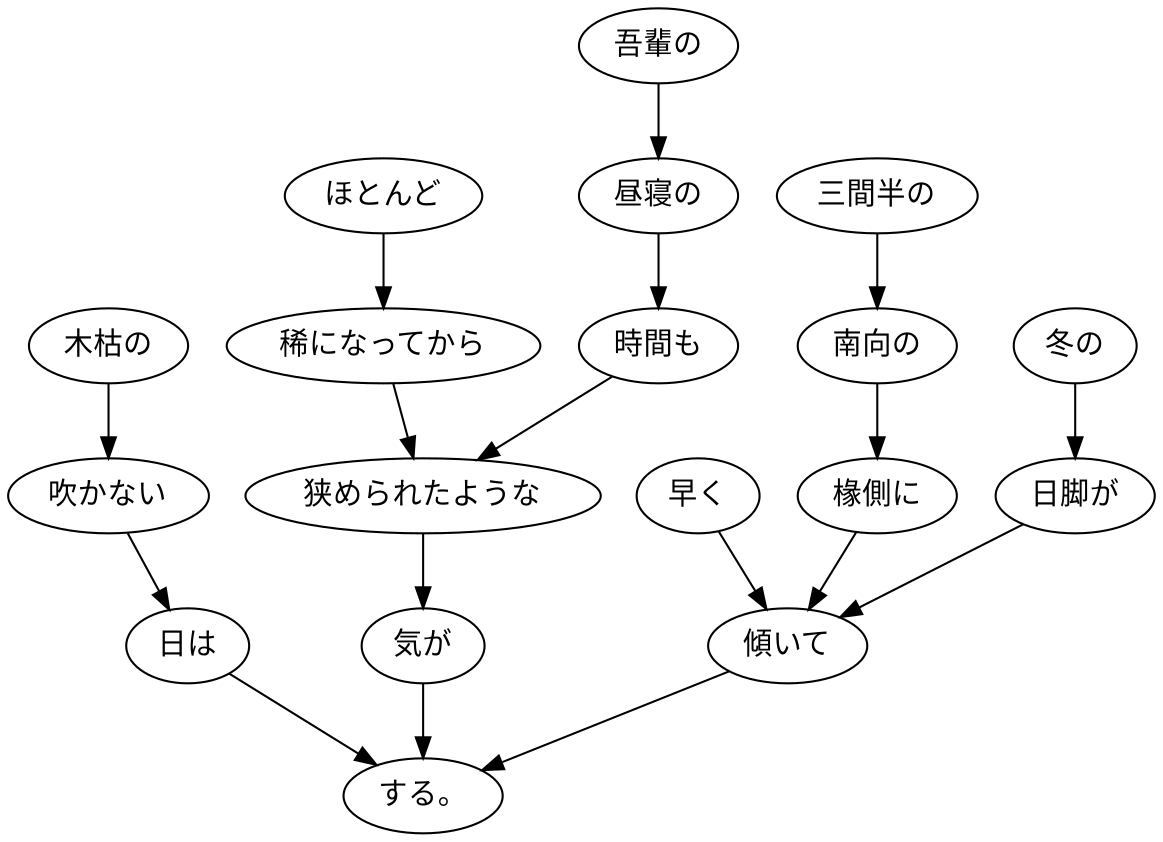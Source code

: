 digraph graph326 {
	node0 [label="三間半の"];
	node1 [label="南向の"];
	node2 [label="椽側に"];
	node3 [label="冬の"];
	node4 [label="日脚が"];
	node5 [label="早く"];
	node6 [label="傾いて"];
	node7 [label="木枯の"];
	node8 [label="吹かない"];
	node9 [label="日は"];
	node10 [label="ほとんど"];
	node11 [label="稀になってから"];
	node12 [label="吾輩の"];
	node13 [label="昼寝の"];
	node14 [label="時間も"];
	node15 [label="狭められたような"];
	node16 [label="気が"];
	node17 [label="する。"];
	node0 -> node1;
	node1 -> node2;
	node2 -> node6;
	node3 -> node4;
	node4 -> node6;
	node5 -> node6;
	node6 -> node17;
	node7 -> node8;
	node8 -> node9;
	node9 -> node17;
	node10 -> node11;
	node11 -> node15;
	node12 -> node13;
	node13 -> node14;
	node14 -> node15;
	node15 -> node16;
	node16 -> node17;
}
